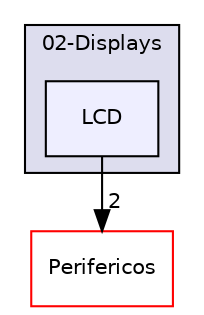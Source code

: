 digraph "E:/Agustin/Escritorio/MCUexpresso/KitLPC845-C++/src/Drivers/Hardware/02-Displays/LCD" {
  compound=true
  node [ fontsize="10", fontname="Helvetica"];
  edge [ labelfontsize="10", labelfontname="Helvetica"];
  subgraph clusterdir_c4fcbf4036a59f61a759d54182057cf5 {
    graph [ bgcolor="#ddddee", pencolor="black", label="02-Displays" fontname="Helvetica", fontsize="10", URL="dir_c4fcbf4036a59f61a759d54182057cf5.html"]
  dir_2f449dc5e2866a9f79afd0ccbdd9edb5 [shape=box, label="LCD", style="filled", fillcolor="#eeeeff", pencolor="black", URL="dir_2f449dc5e2866a9f79afd0ccbdd9edb5.html"];
  }
  dir_fddceb55b13f36ba841fc9095bbfed65 [shape=box label="Perifericos" fillcolor="white" style="filled" color="red" URL="dir_fddceb55b13f36ba841fc9095bbfed65.html"];
  dir_2f449dc5e2866a9f79afd0ccbdd9edb5->dir_fddceb55b13f36ba841fc9095bbfed65 [headlabel="2", labeldistance=1.5 headhref="dir_000009_000016.html"];
}
